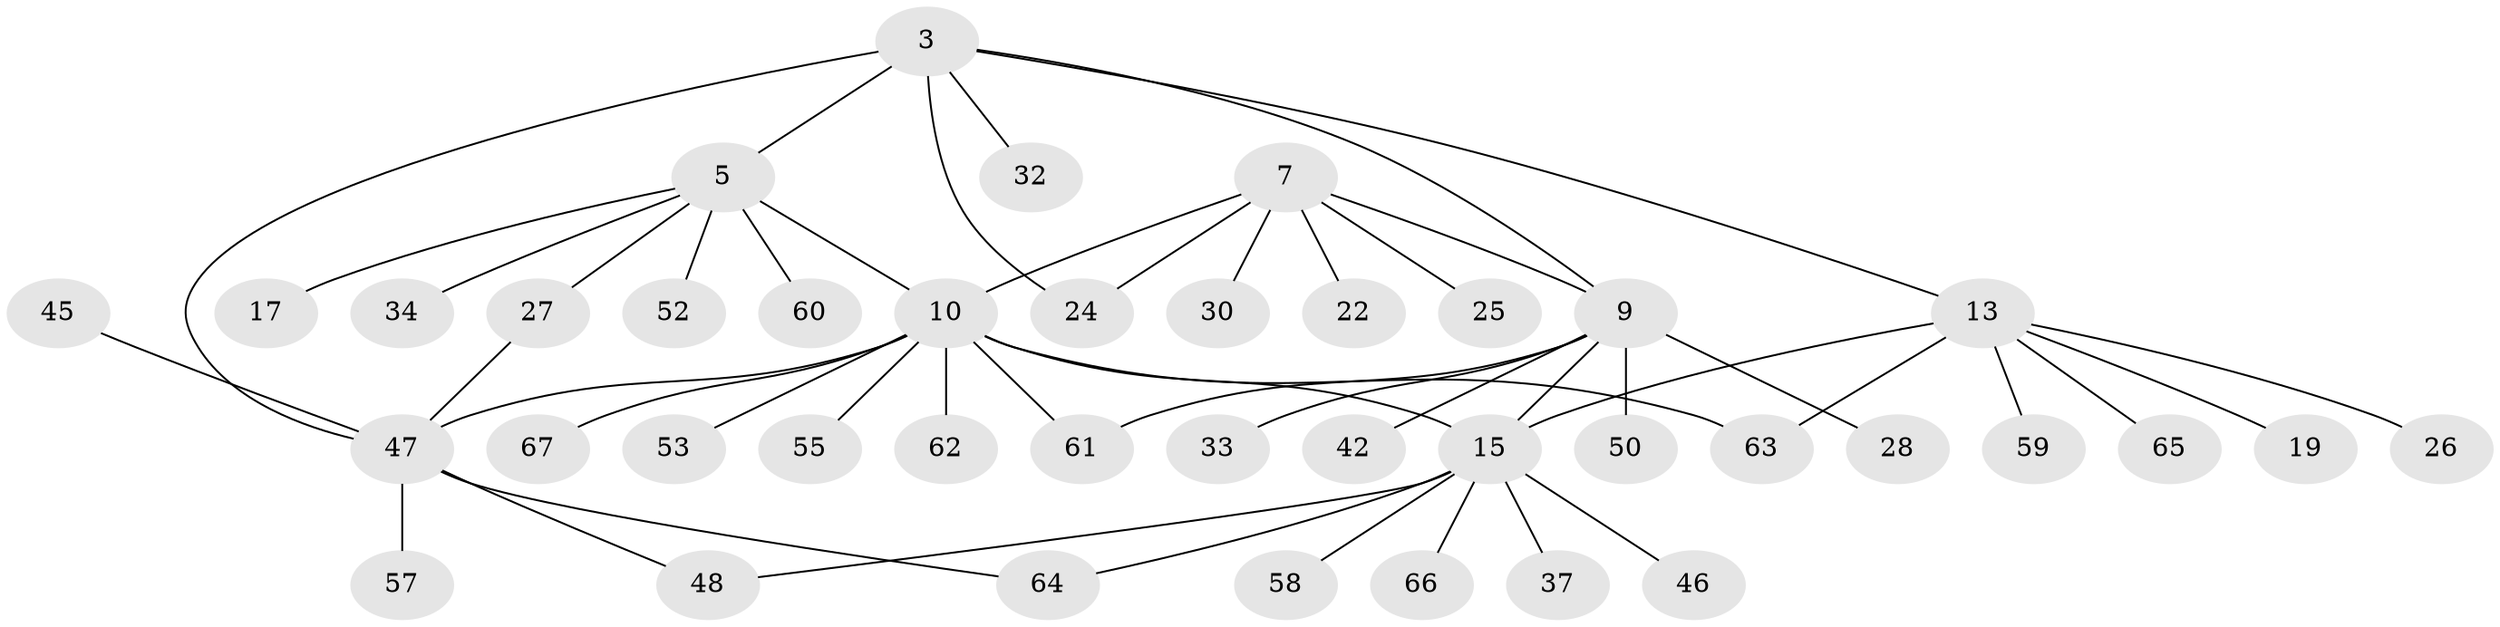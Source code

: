 // original degree distribution, {6: 0.014925373134328358, 9: 0.04477611940298507, 3: 0.05970149253731343, 7: 0.04477611940298507, 8: 0.029850746268656716, 4: 0.029850746268656716, 2: 0.29850746268656714, 5: 0.029850746268656716, 1: 0.44776119402985076}
// Generated by graph-tools (version 1.1) at 2025/58/03/04/25 21:58:02]
// undirected, 40 vertices, 49 edges
graph export_dot {
graph [start="1"]
  node [color=gray90,style=filled];
  3 [super="+1"];
  5 [super="+4"];
  7;
  9 [super="+8"];
  10 [super="+6"];
  13;
  15 [super="+14+12"];
  17;
  19;
  22;
  24;
  25;
  26 [super="+21"];
  27;
  28;
  30;
  32;
  33;
  34;
  37;
  42;
  45;
  46 [super="+36"];
  47 [super="+2"];
  48;
  50 [super="+23"];
  52 [super="+51"];
  53;
  55 [super="+35"];
  57;
  58 [super="+18"];
  59;
  60 [super="+40"];
  61 [super="+56"];
  62;
  63 [super="+38+43"];
  64;
  65;
  66 [super="+44"];
  67 [super="+54"];
  3 -- 32;
  3 -- 24;
  3 -- 9;
  3 -- 13;
  3 -- 5;
  3 -- 47 [weight=2];
  5 -- 17;
  5 -- 27;
  5 -- 34;
  5 -- 10 [weight=2];
  5 -- 60;
  5 -- 52;
  7 -- 9 [weight=2];
  7 -- 10 [weight=2];
  7 -- 22;
  7 -- 24;
  7 -- 25;
  7 -- 30;
  9 -- 42;
  9 -- 33;
  9 -- 28;
  9 -- 15;
  9 -- 50;
  9 -- 61;
  10 -- 53;
  10 -- 47 [weight=2];
  10 -- 15 [weight=3];
  10 -- 62;
  10 -- 63 [weight=2];
  10 -- 61;
  10 -- 55;
  10 -- 67;
  13 -- 15 [weight=2];
  13 -- 19;
  13 -- 59;
  13 -- 65;
  13 -- 63;
  13 -- 26;
  15 -- 64;
  15 -- 48;
  15 -- 37;
  15 -- 58;
  15 -- 46;
  15 -- 66;
  27 -- 47;
  45 -- 47;
  47 -- 64;
  47 -- 48;
  47 -- 57;
}
